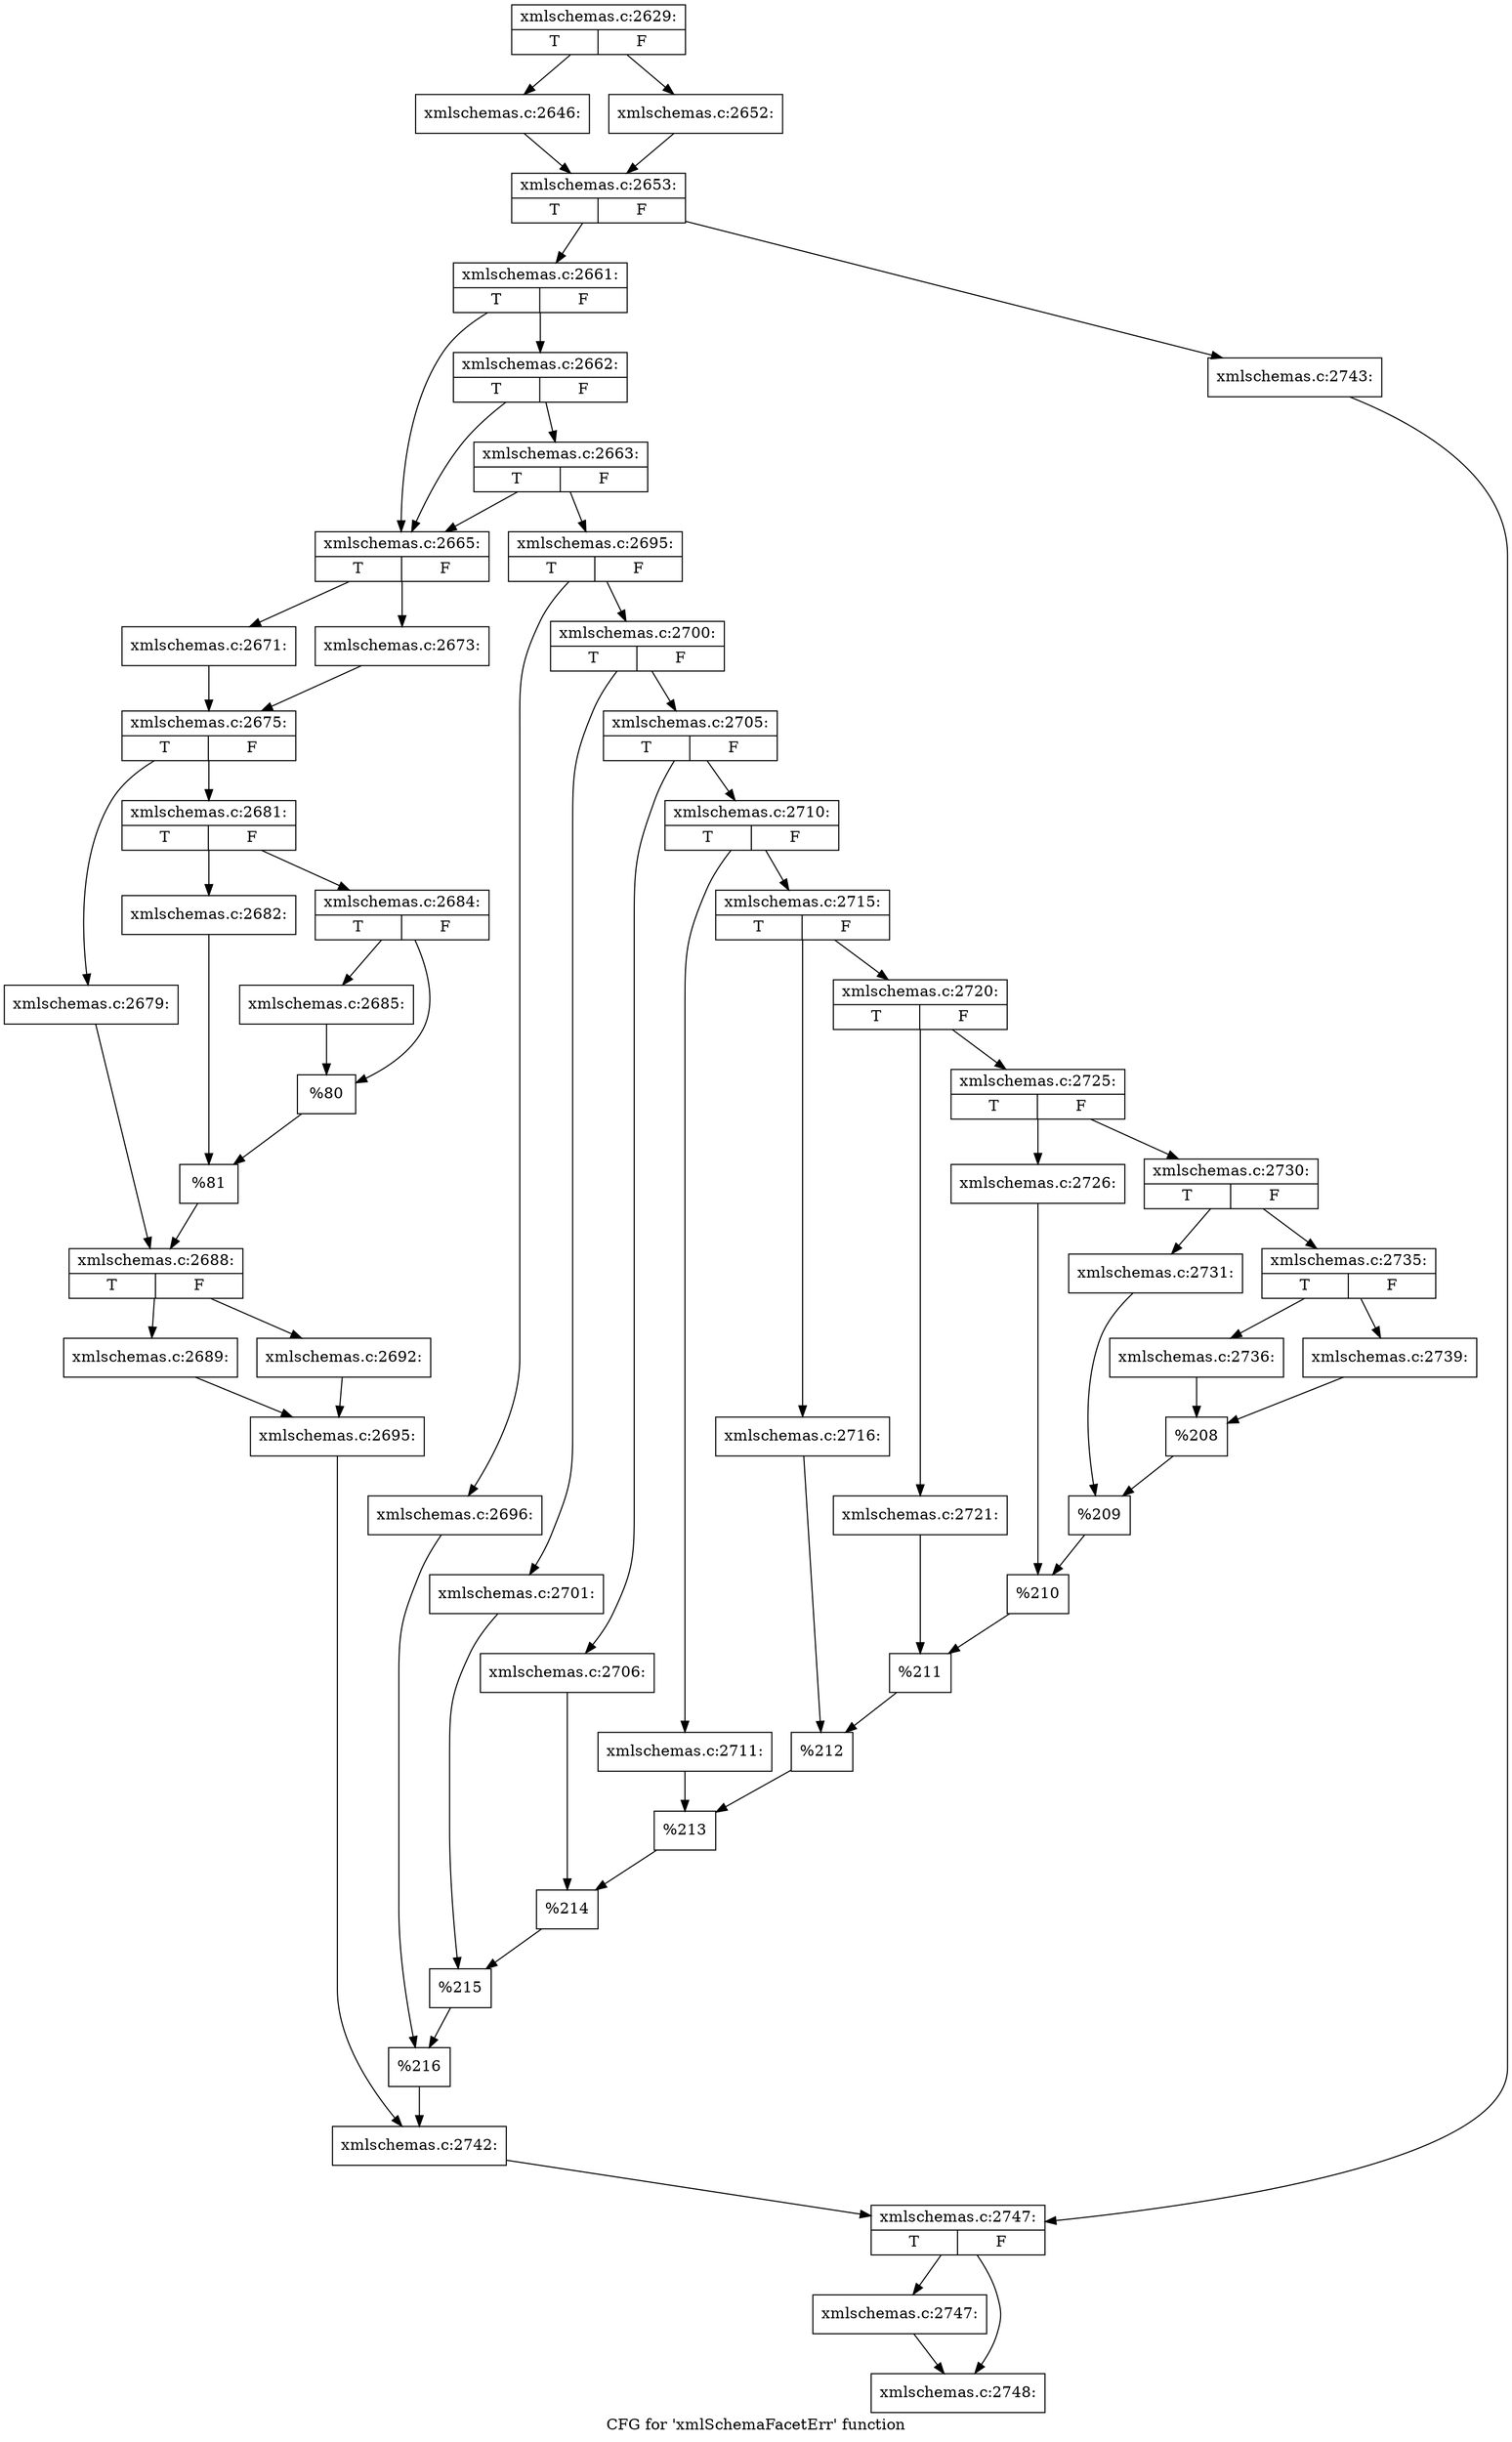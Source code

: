 digraph "CFG for 'xmlSchemaFacetErr' function" {
	label="CFG for 'xmlSchemaFacetErr' function";

	Node0x540ce80 [shape=record,label="{xmlschemas.c:2629:|{<s0>T|<s1>F}}"];
	Node0x540ce80 -> Node0x542b150;
	Node0x540ce80 -> Node0x542b430;
	Node0x542b150 [shape=record,label="{xmlschemas.c:2646:}"];
	Node0x542b150 -> Node0x542b480;
	Node0x542b430 [shape=record,label="{xmlschemas.c:2652:}"];
	Node0x542b430 -> Node0x542b480;
	Node0x542b480 [shape=record,label="{xmlschemas.c:2653:|{<s0>T|<s1>F}}"];
	Node0x542b480 -> Node0x542cb50;
	Node0x542b480 -> Node0x542cbf0;
	Node0x542cb50 [shape=record,label="{xmlschemas.c:2661:|{<s0>T|<s1>F}}"];
	Node0x542cb50 -> Node0x542cf30;
	Node0x542cb50 -> Node0x542d0a0;
	Node0x542d0a0 [shape=record,label="{xmlschemas.c:2662:|{<s0>T|<s1>F}}"];
	Node0x542d0a0 -> Node0x542cf30;
	Node0x542d0a0 -> Node0x542d020;
	Node0x542d020 [shape=record,label="{xmlschemas.c:2663:|{<s0>T|<s1>F}}"];
	Node0x542d020 -> Node0x542cf30;
	Node0x542d020 -> Node0x542cfd0;
	Node0x542cf30 [shape=record,label="{xmlschemas.c:2665:|{<s0>T|<s1>F}}"];
	Node0x542cf30 -> Node0x542de00;
	Node0x542cf30 -> Node0x542dea0;
	Node0x542de00 [shape=record,label="{xmlschemas.c:2671:}"];
	Node0x542de00 -> Node0x542de50;
	Node0x542dea0 [shape=record,label="{xmlschemas.c:2673:}"];
	Node0x542dea0 -> Node0x542de50;
	Node0x542de50 [shape=record,label="{xmlschemas.c:2675:|{<s0>T|<s1>F}}"];
	Node0x542de50 -> Node0x542ef50;
	Node0x542de50 -> Node0x542fb70;
	Node0x542ef50 [shape=record,label="{xmlschemas.c:2679:}"];
	Node0x542ef50 -> Node0x542f280;
	Node0x542fb70 [shape=record,label="{xmlschemas.c:2681:|{<s0>T|<s1>F}}"];
	Node0x542fb70 -> Node0x5430090;
	Node0x542fb70 -> Node0x5430130;
	Node0x5430090 [shape=record,label="{xmlschemas.c:2682:}"];
	Node0x5430090 -> Node0x54300e0;
	Node0x5430130 [shape=record,label="{xmlschemas.c:2684:|{<s0>T|<s1>F}}"];
	Node0x5430130 -> Node0x5430860;
	Node0x5430130 -> Node0x54308b0;
	Node0x5430860 [shape=record,label="{xmlschemas.c:2685:}"];
	Node0x5430860 -> Node0x54308b0;
	Node0x54308b0 [shape=record,label="{%80}"];
	Node0x54308b0 -> Node0x54300e0;
	Node0x54300e0 [shape=record,label="{%81}"];
	Node0x54300e0 -> Node0x542f280;
	Node0x542f280 [shape=record,label="{xmlschemas.c:2688:|{<s0>T|<s1>F}}"];
	Node0x542f280 -> Node0x5431130;
	Node0x542f280 -> Node0x54311d0;
	Node0x5431130 [shape=record,label="{xmlschemas.c:2689:}"];
	Node0x5431130 -> Node0x5431180;
	Node0x54311d0 [shape=record,label="{xmlschemas.c:2692:}"];
	Node0x54311d0 -> Node0x5431180;
	Node0x5431180 [shape=record,label="{xmlschemas.c:2695:}"];
	Node0x5431180 -> Node0x542cf80;
	Node0x542cfd0 [shape=record,label="{xmlschemas.c:2695:|{<s0>T|<s1>F}}"];
	Node0x542cfd0 -> Node0x452d1c0;
	Node0x542cfd0 -> Node0x5432700;
	Node0x452d1c0 [shape=record,label="{xmlschemas.c:2696:}"];
	Node0x452d1c0 -> Node0x54326b0;
	Node0x5432700 [shape=record,label="{xmlschemas.c:2700:|{<s0>T|<s1>F}}"];
	Node0x5432700 -> Node0x5431a30;
	Node0x5432700 -> Node0x5433a00;
	Node0x5431a30 [shape=record,label="{xmlschemas.c:2701:}"];
	Node0x5431a30 -> Node0x5433510;
	Node0x5433a00 [shape=record,label="{xmlschemas.c:2705:|{<s0>T|<s1>F}}"];
	Node0x5433a00 -> Node0x5434620;
	Node0x5433a00 -> Node0x54346c0;
	Node0x5434620 [shape=record,label="{xmlschemas.c:2706:}"];
	Node0x5434620 -> Node0x5434670;
	Node0x54346c0 [shape=record,label="{xmlschemas.c:2710:|{<s0>T|<s1>F}}"];
	Node0x54346c0 -> Node0x5435480;
	Node0x54346c0 -> Node0x5435520;
	Node0x5435480 [shape=record,label="{xmlschemas.c:2711:}"];
	Node0x5435480 -> Node0x54354d0;
	Node0x5435520 [shape=record,label="{xmlschemas.c:2715:|{<s0>T|<s1>F}}"];
	Node0x5435520 -> Node0x54362e0;
	Node0x5435520 -> Node0x5436380;
	Node0x54362e0 [shape=record,label="{xmlschemas.c:2716:}"];
	Node0x54362e0 -> Node0x5436330;
	Node0x5436380 [shape=record,label="{xmlschemas.c:2720:|{<s0>T|<s1>F}}"];
	Node0x5436380 -> Node0x5437130;
	Node0x5436380 -> Node0x54371d0;
	Node0x5437130 [shape=record,label="{xmlschemas.c:2721:}"];
	Node0x5437130 -> Node0x5437180;
	Node0x54371d0 [shape=record,label="{xmlschemas.c:2725:|{<s0>T|<s1>F}}"];
	Node0x54371d0 -> Node0x5437f80;
	Node0x54371d0 -> Node0x5438020;
	Node0x5437f80 [shape=record,label="{xmlschemas.c:2726:}"];
	Node0x5437f80 -> Node0x5437fd0;
	Node0x5438020 [shape=record,label="{xmlschemas.c:2730:|{<s0>T|<s1>F}}"];
	Node0x5438020 -> Node0x5438de0;
	Node0x5438020 -> Node0x5438e80;
	Node0x5438de0 [shape=record,label="{xmlschemas.c:2731:}"];
	Node0x5438de0 -> Node0x5438e30;
	Node0x5438e80 [shape=record,label="{xmlschemas.c:2735:|{<s0>T|<s1>F}}"];
	Node0x5438e80 -> Node0x5439c40;
	Node0x5438e80 -> Node0x5439ce0;
	Node0x5439c40 [shape=record,label="{xmlschemas.c:2736:}"];
	Node0x5439c40 -> Node0x5439c90;
	Node0x5439ce0 [shape=record,label="{xmlschemas.c:2739:}"];
	Node0x5439ce0 -> Node0x5439c90;
	Node0x5439c90 [shape=record,label="{%208}"];
	Node0x5439c90 -> Node0x5438e30;
	Node0x5438e30 [shape=record,label="{%209}"];
	Node0x5438e30 -> Node0x5437fd0;
	Node0x5437fd0 [shape=record,label="{%210}"];
	Node0x5437fd0 -> Node0x5437180;
	Node0x5437180 [shape=record,label="{%211}"];
	Node0x5437180 -> Node0x5436330;
	Node0x5436330 [shape=record,label="{%212}"];
	Node0x5436330 -> Node0x54354d0;
	Node0x54354d0 [shape=record,label="{%213}"];
	Node0x54354d0 -> Node0x5434670;
	Node0x5434670 [shape=record,label="{%214}"];
	Node0x5434670 -> Node0x5433510;
	Node0x5433510 [shape=record,label="{%215}"];
	Node0x5433510 -> Node0x54326b0;
	Node0x54326b0 [shape=record,label="{%216}"];
	Node0x54326b0 -> Node0x542cf80;
	Node0x542cf80 [shape=record,label="{xmlschemas.c:2742:}"];
	Node0x542cf80 -> Node0x542cba0;
	Node0x542cbf0 [shape=record,label="{xmlschemas.c:2743:}"];
	Node0x542cbf0 -> Node0x542cba0;
	Node0x542cba0 [shape=record,label="{xmlschemas.c:2747:|{<s0>T|<s1>F}}"];
	Node0x542cba0 -> Node0x543c4b0;
	Node0x542cba0 -> Node0x543c500;
	Node0x543c4b0 [shape=record,label="{xmlschemas.c:2747:}"];
	Node0x543c4b0 -> Node0x543c500;
	Node0x543c500 [shape=record,label="{xmlschemas.c:2748:}"];
}
